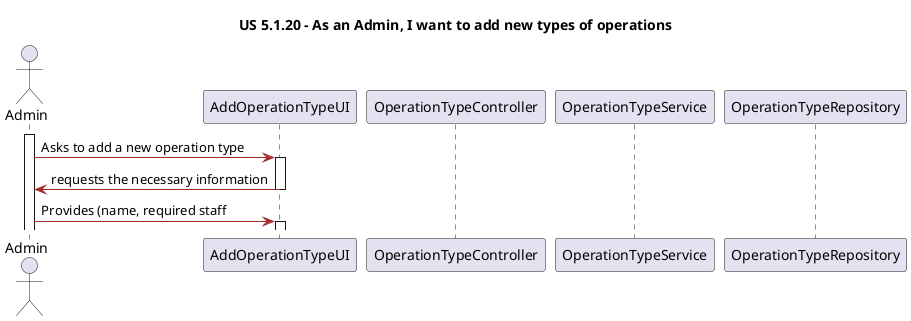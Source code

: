 @startuml


title US 5.1.20 - As an Admin, I want to add new types of operations

skinparam classAttributeIconSize 0

skinparam class {
    LifeLineBorderColor DodgerBlue
    LifeLineBackgroundColor APPLICATION
    BackgroundColor LemonChiffon
    ArrowColor Brown
    BorderColor SaddleBrown
}

skinparam packageStyle rectangle

skinparam card {
    LifeLineBorderColor DodgerBlue
    LifeLineBackgroundColor APPLICATION
    BackgroundColor LemonChiffon
    ArrowColor Brown
    BorderColor SaddleBrown
}

actor "Admin" as Admin

participant "AddOperationTypeUI" as UI
participant "OperationTypeController" as Controller
participant "OperationTypeService" as Service
participant "OperationTypeRepository" as Repository


activate Admin

Admin -> UI: Asks to add a new operation type

activate UI

UI -> Admin: requests the necessary information

deactivate UI

Admin -> UI: Provides (name, required staff 

activate UI




@enduml
